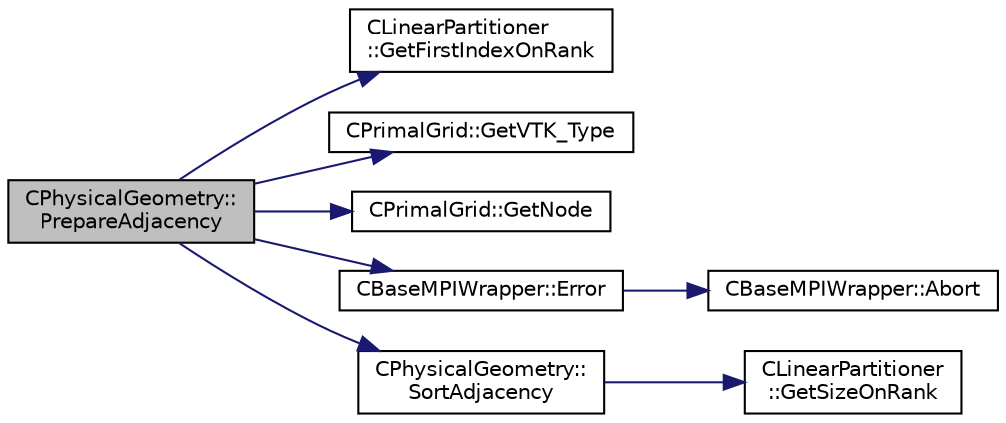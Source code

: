 digraph "CPhysicalGeometry::PrepareAdjacency"
{
  edge [fontname="Helvetica",fontsize="10",labelfontname="Helvetica",labelfontsize="10"];
  node [fontname="Helvetica",fontsize="10",shape=record];
  rankdir="LR";
  Node824 [label="CPhysicalGeometry::\lPrepareAdjacency",height=0.2,width=0.4,color="black", fillcolor="grey75", style="filled", fontcolor="black"];
  Node824 -> Node825 [color="midnightblue",fontsize="10",style="solid",fontname="Helvetica"];
  Node825 [label="CLinearPartitioner\l::GetFirstIndexOnRank",height=0.2,width=0.4,color="black", fillcolor="white", style="filled",URL="$class_c_linear_partitioner.html#adb377c881686e56b703b57c7409a8b91",tooltip="Get the first index of the current rank&#39;s linear partition. "];
  Node824 -> Node826 [color="midnightblue",fontsize="10",style="solid",fontname="Helvetica"];
  Node826 [label="CPrimalGrid::GetVTK_Type",height=0.2,width=0.4,color="black", fillcolor="white", style="filled",URL="$class_c_primal_grid.html#adb676897e7cf4a83ceb83065e7c6a04f",tooltip="A pure virtual member. "];
  Node824 -> Node827 [color="midnightblue",fontsize="10",style="solid",fontname="Helvetica"];
  Node827 [label="CPrimalGrid::GetNode",height=0.2,width=0.4,color="black", fillcolor="white", style="filled",URL="$class_c_primal_grid.html#a4fc7b6b6ac5025325c7e68fb56fbeef8",tooltip="A pure virtual member. "];
  Node824 -> Node828 [color="midnightblue",fontsize="10",style="solid",fontname="Helvetica"];
  Node828 [label="CBaseMPIWrapper::Error",height=0.2,width=0.4,color="black", fillcolor="white", style="filled",URL="$class_c_base_m_p_i_wrapper.html#a04457c47629bda56704e6a8804833eeb"];
  Node828 -> Node829 [color="midnightblue",fontsize="10",style="solid",fontname="Helvetica"];
  Node829 [label="CBaseMPIWrapper::Abort",height=0.2,width=0.4,color="black", fillcolor="white", style="filled",URL="$class_c_base_m_p_i_wrapper.html#a21ef5681e2acb532d345e9bab173ef07"];
  Node824 -> Node830 [color="midnightblue",fontsize="10",style="solid",fontname="Helvetica"];
  Node830 [label="CPhysicalGeometry::\lSortAdjacency",height=0.2,width=0.4,color="black", fillcolor="white", style="filled",URL="$class_c_physical_geometry.html#a2d1b56a8c8e431e7899b4930ecc2c841",tooltip="Routine to sort the adjacency for ParMETIS for graph partitioning in parallel. "];
  Node830 -> Node831 [color="midnightblue",fontsize="10",style="solid",fontname="Helvetica"];
  Node831 [label="CLinearPartitioner\l::GetSizeOnRank",height=0.2,width=0.4,color="black", fillcolor="white", style="filled",URL="$class_c_linear_partitioner.html#ad5c20834212689723f93843f6d486e25",tooltip="Get the total size of the current rank&#39;s linear partition. "];
}
